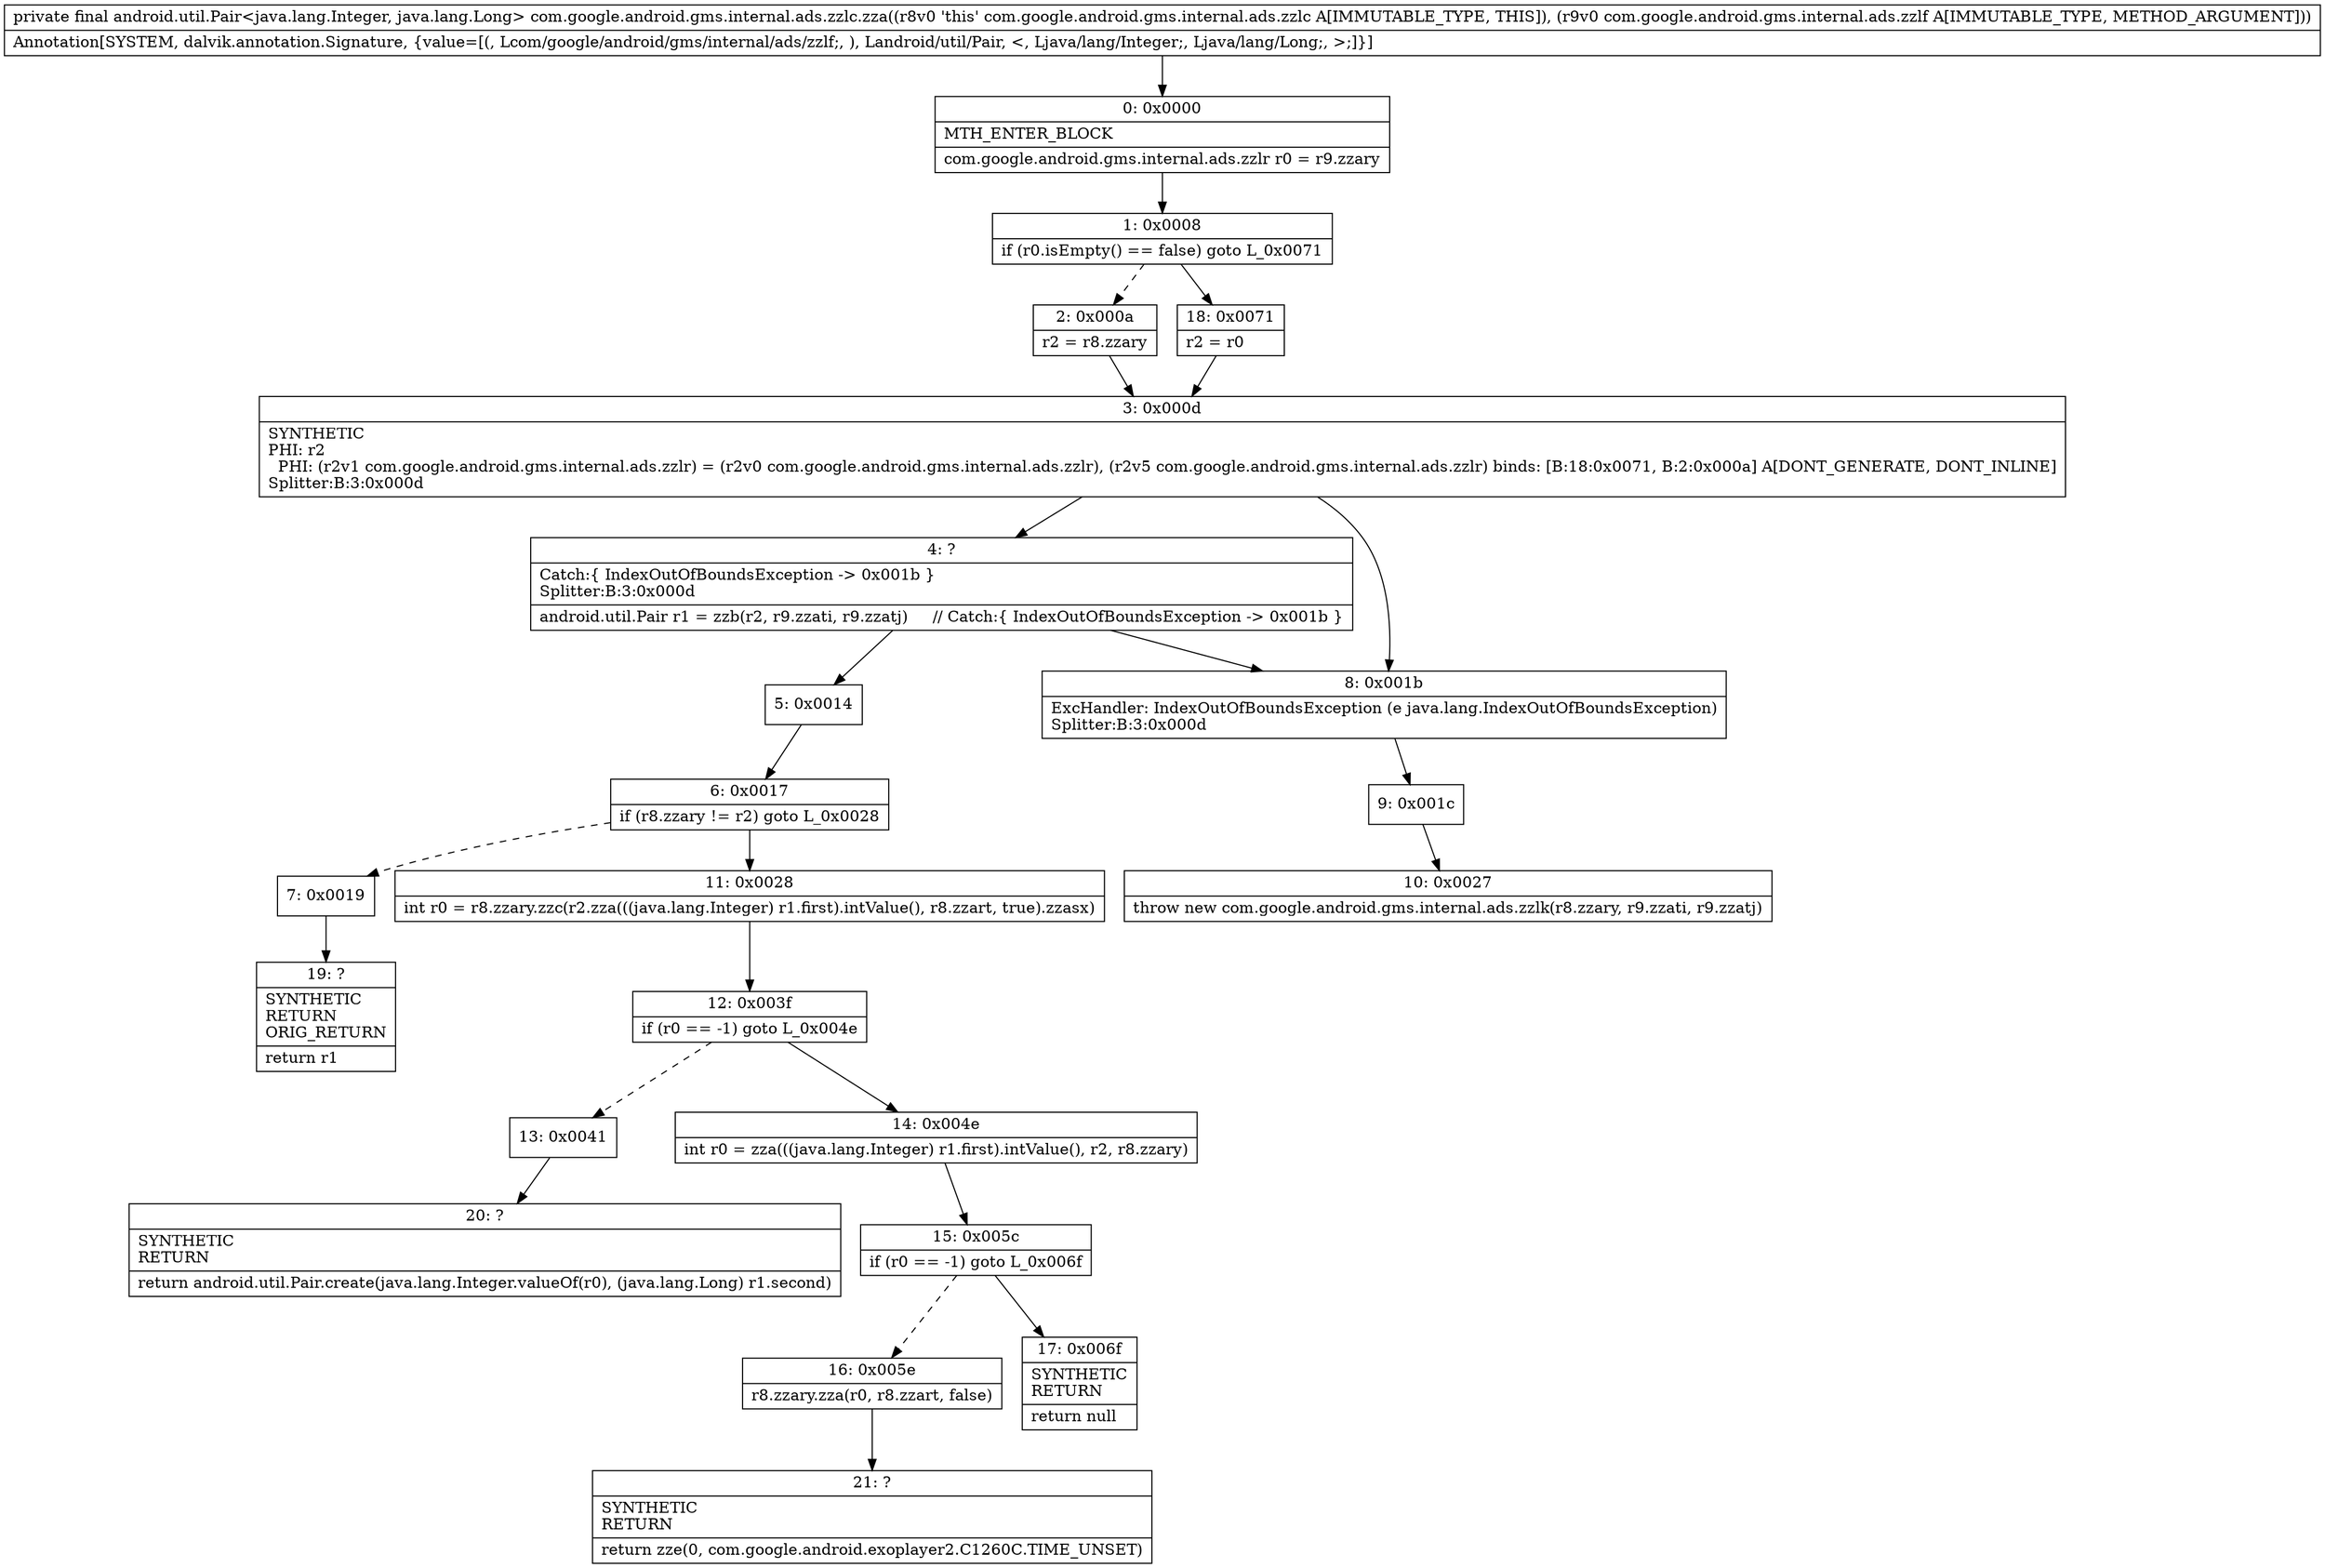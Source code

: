 digraph "CFG forcom.google.android.gms.internal.ads.zzlc.zza(Lcom\/google\/android\/gms\/internal\/ads\/zzlf;)Landroid\/util\/Pair;" {
Node_0 [shape=record,label="{0\:\ 0x0000|MTH_ENTER_BLOCK\l|com.google.android.gms.internal.ads.zzlr r0 = r9.zzary\l}"];
Node_1 [shape=record,label="{1\:\ 0x0008|if (r0.isEmpty() == false) goto L_0x0071\l}"];
Node_2 [shape=record,label="{2\:\ 0x000a|r2 = r8.zzary\l}"];
Node_3 [shape=record,label="{3\:\ 0x000d|SYNTHETIC\lPHI: r2 \l  PHI: (r2v1 com.google.android.gms.internal.ads.zzlr) = (r2v0 com.google.android.gms.internal.ads.zzlr), (r2v5 com.google.android.gms.internal.ads.zzlr) binds: [B:18:0x0071, B:2:0x000a] A[DONT_GENERATE, DONT_INLINE]\lSplitter:B:3:0x000d\l}"];
Node_4 [shape=record,label="{4\:\ ?|Catch:\{ IndexOutOfBoundsException \-\> 0x001b \}\lSplitter:B:3:0x000d\l|android.util.Pair r1 = zzb(r2, r9.zzati, r9.zzatj)     \/\/ Catch:\{ IndexOutOfBoundsException \-\> 0x001b \}\l}"];
Node_5 [shape=record,label="{5\:\ 0x0014}"];
Node_6 [shape=record,label="{6\:\ 0x0017|if (r8.zzary != r2) goto L_0x0028\l}"];
Node_7 [shape=record,label="{7\:\ 0x0019}"];
Node_8 [shape=record,label="{8\:\ 0x001b|ExcHandler: IndexOutOfBoundsException (e java.lang.IndexOutOfBoundsException)\lSplitter:B:3:0x000d\l}"];
Node_9 [shape=record,label="{9\:\ 0x001c}"];
Node_10 [shape=record,label="{10\:\ 0x0027|throw new com.google.android.gms.internal.ads.zzlk(r8.zzary, r9.zzati, r9.zzatj)\l}"];
Node_11 [shape=record,label="{11\:\ 0x0028|int r0 = r8.zzary.zzc(r2.zza(((java.lang.Integer) r1.first).intValue(), r8.zzart, true).zzasx)\l}"];
Node_12 [shape=record,label="{12\:\ 0x003f|if (r0 == \-1) goto L_0x004e\l}"];
Node_13 [shape=record,label="{13\:\ 0x0041}"];
Node_14 [shape=record,label="{14\:\ 0x004e|int r0 = zza(((java.lang.Integer) r1.first).intValue(), r2, r8.zzary)\l}"];
Node_15 [shape=record,label="{15\:\ 0x005c|if (r0 == \-1) goto L_0x006f\l}"];
Node_16 [shape=record,label="{16\:\ 0x005e|r8.zzary.zza(r0, r8.zzart, false)\l}"];
Node_17 [shape=record,label="{17\:\ 0x006f|SYNTHETIC\lRETURN\l|return null\l}"];
Node_18 [shape=record,label="{18\:\ 0x0071|r2 = r0\l}"];
Node_19 [shape=record,label="{19\:\ ?|SYNTHETIC\lRETURN\lORIG_RETURN\l|return r1\l}"];
Node_20 [shape=record,label="{20\:\ ?|SYNTHETIC\lRETURN\l|return android.util.Pair.create(java.lang.Integer.valueOf(r0), (java.lang.Long) r1.second)\l}"];
Node_21 [shape=record,label="{21\:\ ?|SYNTHETIC\lRETURN\l|return zze(0, com.google.android.exoplayer2.C1260C.TIME_UNSET)\l}"];
MethodNode[shape=record,label="{private final android.util.Pair\<java.lang.Integer, java.lang.Long\> com.google.android.gms.internal.ads.zzlc.zza((r8v0 'this' com.google.android.gms.internal.ads.zzlc A[IMMUTABLE_TYPE, THIS]), (r9v0 com.google.android.gms.internal.ads.zzlf A[IMMUTABLE_TYPE, METHOD_ARGUMENT]))  | Annotation[SYSTEM, dalvik.annotation.Signature, \{value=[(, Lcom\/google\/android\/gms\/internal\/ads\/zzlf;, ), Landroid\/util\/Pair, \<, Ljava\/lang\/Integer;, Ljava\/lang\/Long;, \>;]\}]\l}"];
MethodNode -> Node_0;
Node_0 -> Node_1;
Node_1 -> Node_2[style=dashed];
Node_1 -> Node_18;
Node_2 -> Node_3;
Node_3 -> Node_4;
Node_3 -> Node_8;
Node_4 -> Node_5;
Node_4 -> Node_8;
Node_5 -> Node_6;
Node_6 -> Node_7[style=dashed];
Node_6 -> Node_11;
Node_7 -> Node_19;
Node_8 -> Node_9;
Node_9 -> Node_10;
Node_11 -> Node_12;
Node_12 -> Node_13[style=dashed];
Node_12 -> Node_14;
Node_13 -> Node_20;
Node_14 -> Node_15;
Node_15 -> Node_16[style=dashed];
Node_15 -> Node_17;
Node_16 -> Node_21;
Node_18 -> Node_3;
}

